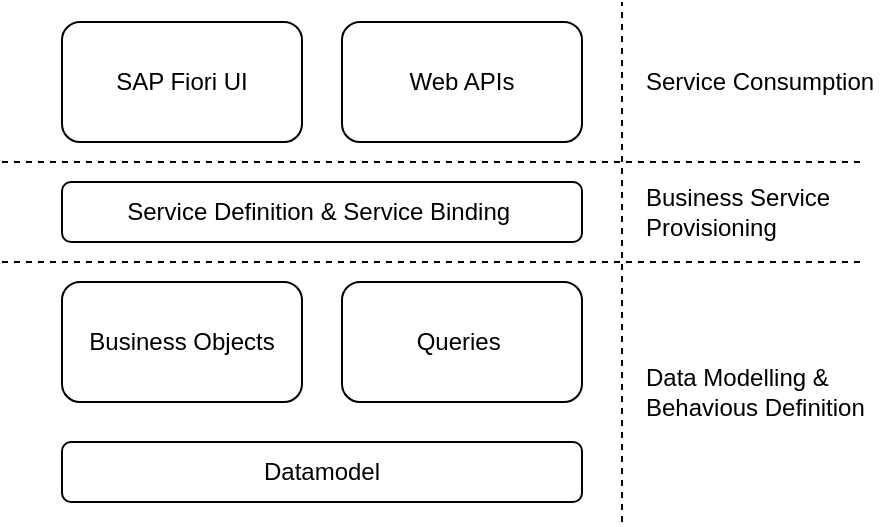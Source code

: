 <mxfile version="20.8.10" type="device"><diagram name="Page-1" id="O5uBvAX4eoEhG9-NWiZ3"><mxGraphModel dx="1219" dy="1194" grid="1" gridSize="10" guides="1" tooltips="1" connect="1" arrows="1" fold="1" page="1" pageScale="1" pageWidth="827" pageHeight="1169" math="0" shadow="0"><root><mxCell id="0"/><mxCell id="1" parent="0"/><mxCell id="5ukcD1NVXQ0pOEfuJebw-1" value="Business Objects&lt;br&gt;" style="rounded=1;whiteSpace=wrap;html=1;" parent="1" vertex="1"><mxGeometry x="110" y="420" width="120" height="60" as="geometry"/></mxCell><mxCell id="5ukcD1NVXQ0pOEfuJebw-2" value="Datamodel" style="rounded=1;whiteSpace=wrap;html=1;" parent="1" vertex="1"><mxGeometry x="110" y="500" width="260" height="30" as="geometry"/></mxCell><mxCell id="5ukcD1NVXQ0pOEfuJebw-3" value="Queries&amp;nbsp;" style="rounded=1;whiteSpace=wrap;html=1;" parent="1" vertex="1"><mxGeometry x="250" y="420" width="120" height="60" as="geometry"/></mxCell><mxCell id="5ukcD1NVXQ0pOEfuJebw-4" value="Service Definition &amp;amp; Service Binding&amp;nbsp;" style="rounded=1;whiteSpace=wrap;html=1;" parent="1" vertex="1"><mxGeometry x="110" y="370" width="260" height="30" as="geometry"/></mxCell><mxCell id="5ukcD1NVXQ0pOEfuJebw-5" value="SAP Fiori UI" style="rounded=1;whiteSpace=wrap;html=1;" parent="1" vertex="1"><mxGeometry x="110" y="290" width="120" height="60" as="geometry"/></mxCell><mxCell id="5ukcD1NVXQ0pOEfuJebw-6" value="Web APIs" style="rounded=1;whiteSpace=wrap;html=1;" parent="1" vertex="1"><mxGeometry x="250" y="290" width="120" height="60" as="geometry"/></mxCell><mxCell id="5ukcD1NVXQ0pOEfuJebw-7" value="" style="endArrow=none;dashed=1;html=1;rounded=0;" parent="1" edge="1"><mxGeometry width="50" height="50" relative="1" as="geometry"><mxPoint x="80" y="410" as="sourcePoint"/><mxPoint x="510" y="410" as="targetPoint"/></mxGeometry></mxCell><mxCell id="5ukcD1NVXQ0pOEfuJebw-8" value="" style="endArrow=none;dashed=1;html=1;rounded=0;" parent="1" edge="1"><mxGeometry width="50" height="50" relative="1" as="geometry"><mxPoint x="80" y="360" as="sourcePoint"/><mxPoint x="510" y="360" as="targetPoint"/></mxGeometry></mxCell><mxCell id="5ukcD1NVXQ0pOEfuJebw-9" value="Data Modelling &amp;amp; Behavious Definition&amp;nbsp;" style="text;html=1;strokeColor=none;fillColor=none;align=left;verticalAlign=middle;whiteSpace=wrap;rounded=0;" parent="1" vertex="1"><mxGeometry x="400" y="460" width="120" height="30" as="geometry"/></mxCell><mxCell id="5ukcD1NVXQ0pOEfuJebw-10" value="" style="endArrow=none;dashed=1;html=1;rounded=0;" parent="1" edge="1"><mxGeometry width="50" height="50" relative="1" as="geometry"><mxPoint x="390" y="540" as="sourcePoint"/><mxPoint x="390" y="280" as="targetPoint"/></mxGeometry></mxCell><mxCell id="5ukcD1NVXQ0pOEfuJebw-11" style="edgeStyle=orthogonalEdgeStyle;rounded=0;orthogonalLoop=1;jettySize=auto;html=1;exitX=0.5;exitY=1;exitDx=0;exitDy=0;" parent="1" source="5ukcD1NVXQ0pOEfuJebw-2" target="5ukcD1NVXQ0pOEfuJebw-2" edge="1"><mxGeometry relative="1" as="geometry"/></mxCell><mxCell id="5ukcD1NVXQ0pOEfuJebw-12" value="Business Service Provisioning" style="text;html=1;strokeColor=none;fillColor=none;align=left;verticalAlign=middle;whiteSpace=wrap;rounded=0;" parent="1" vertex="1"><mxGeometry x="400" y="370" width="120" height="30" as="geometry"/></mxCell><mxCell id="5ukcD1NVXQ0pOEfuJebw-13" value="Service Consumption&amp;nbsp;" style="text;html=1;strokeColor=none;fillColor=none;align=left;verticalAlign=middle;whiteSpace=wrap;rounded=0;" parent="1" vertex="1"><mxGeometry x="400" y="305" width="120" height="30" as="geometry"/></mxCell></root></mxGraphModel></diagram></mxfile>